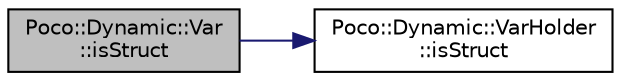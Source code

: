 digraph "Poco::Dynamic::Var::isStruct"
{
 // LATEX_PDF_SIZE
  edge [fontname="Helvetica",fontsize="10",labelfontname="Helvetica",labelfontsize="10"];
  node [fontname="Helvetica",fontsize="10",shape=record];
  rankdir="LR";
  Node1 [label="Poco::Dynamic::Var\l::isStruct",height=0.2,width=0.4,color="black", fillcolor="grey75", style="filled", fontcolor="black",tooltip="Returns true if Var represents a deque."];
  Node1 -> Node2 [color="midnightblue",fontsize="10",style="solid",fontname="Helvetica"];
  Node2 [label="Poco::Dynamic::VarHolder\l::isStruct",height=0.2,width=0.4,color="black", fillcolor="white", style="filled",URL="$classPoco_1_1Dynamic_1_1VarHolder.html#a9ed83df3703271b910aab2fcfca73093",tooltip=" "];
}
